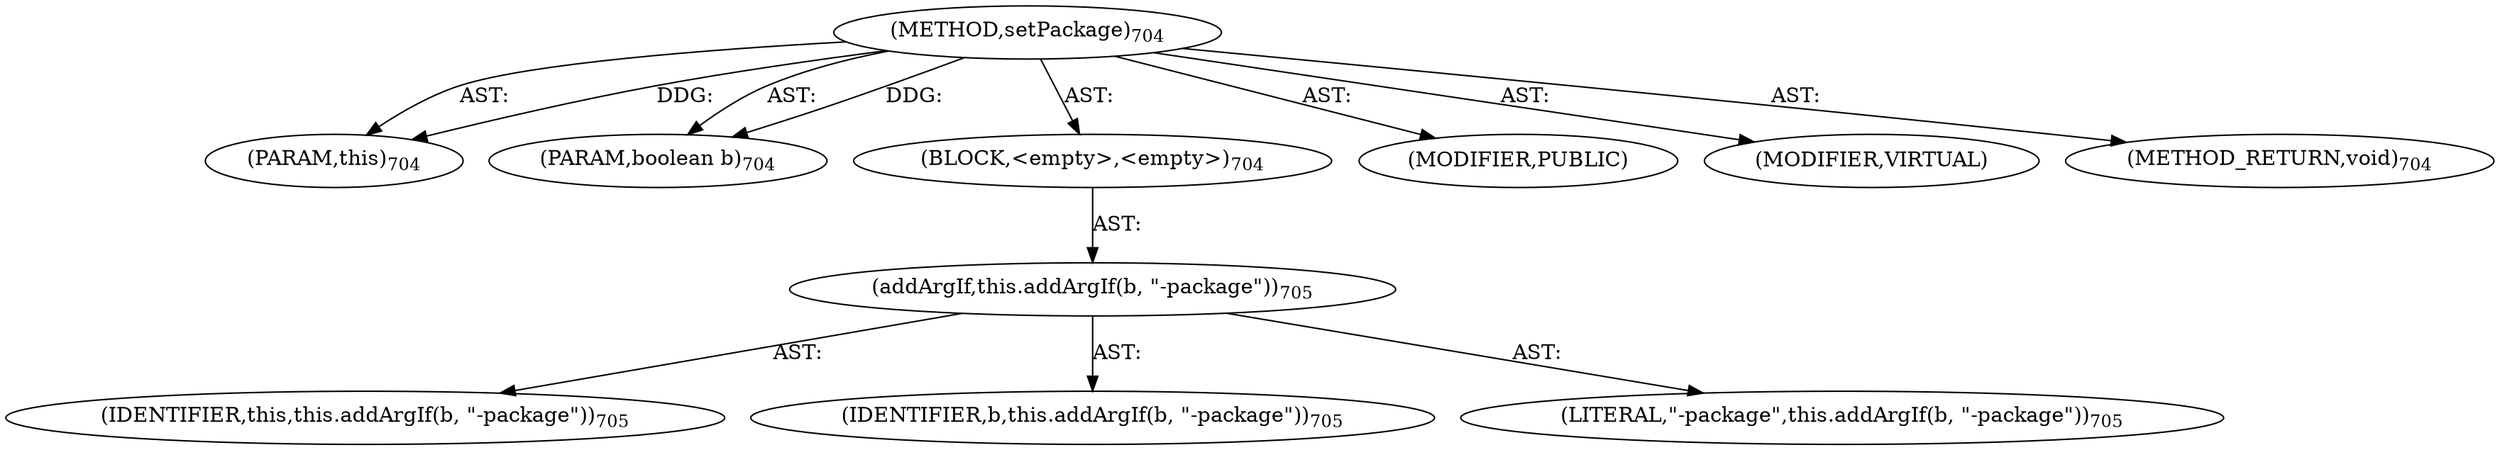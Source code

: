 digraph "setPackage" {  
"111669149745" [label = <(METHOD,setPackage)<SUB>704</SUB>> ]
"115964117015" [label = <(PARAM,this)<SUB>704</SUB>> ]
"115964117130" [label = <(PARAM,boolean b)<SUB>704</SUB>> ]
"25769803843" [label = <(BLOCK,&lt;empty&gt;,&lt;empty&gt;)<SUB>704</SUB>> ]
"30064771262" [label = <(addArgIf,this.addArgIf(b, &quot;-package&quot;))<SUB>705</SUB>> ]
"68719476762" [label = <(IDENTIFIER,this,this.addArgIf(b, &quot;-package&quot;))<SUB>705</SUB>> ]
"68719476974" [label = <(IDENTIFIER,b,this.addArgIf(b, &quot;-package&quot;))<SUB>705</SUB>> ]
"90194313238" [label = <(LITERAL,&quot;-package&quot;,this.addArgIf(b, &quot;-package&quot;))<SUB>705</SUB>> ]
"133143986323" [label = <(MODIFIER,PUBLIC)> ]
"133143986324" [label = <(MODIFIER,VIRTUAL)> ]
"128849018929" [label = <(METHOD_RETURN,void)<SUB>704</SUB>> ]
  "111669149745" -> "115964117015"  [ label = "AST: "] 
  "111669149745" -> "115964117130"  [ label = "AST: "] 
  "111669149745" -> "25769803843"  [ label = "AST: "] 
  "111669149745" -> "133143986323"  [ label = "AST: "] 
  "111669149745" -> "133143986324"  [ label = "AST: "] 
  "111669149745" -> "128849018929"  [ label = "AST: "] 
  "25769803843" -> "30064771262"  [ label = "AST: "] 
  "30064771262" -> "68719476762"  [ label = "AST: "] 
  "30064771262" -> "68719476974"  [ label = "AST: "] 
  "30064771262" -> "90194313238"  [ label = "AST: "] 
  "111669149745" -> "115964117015"  [ label = "DDG: "] 
  "111669149745" -> "115964117130"  [ label = "DDG: "] 
}
